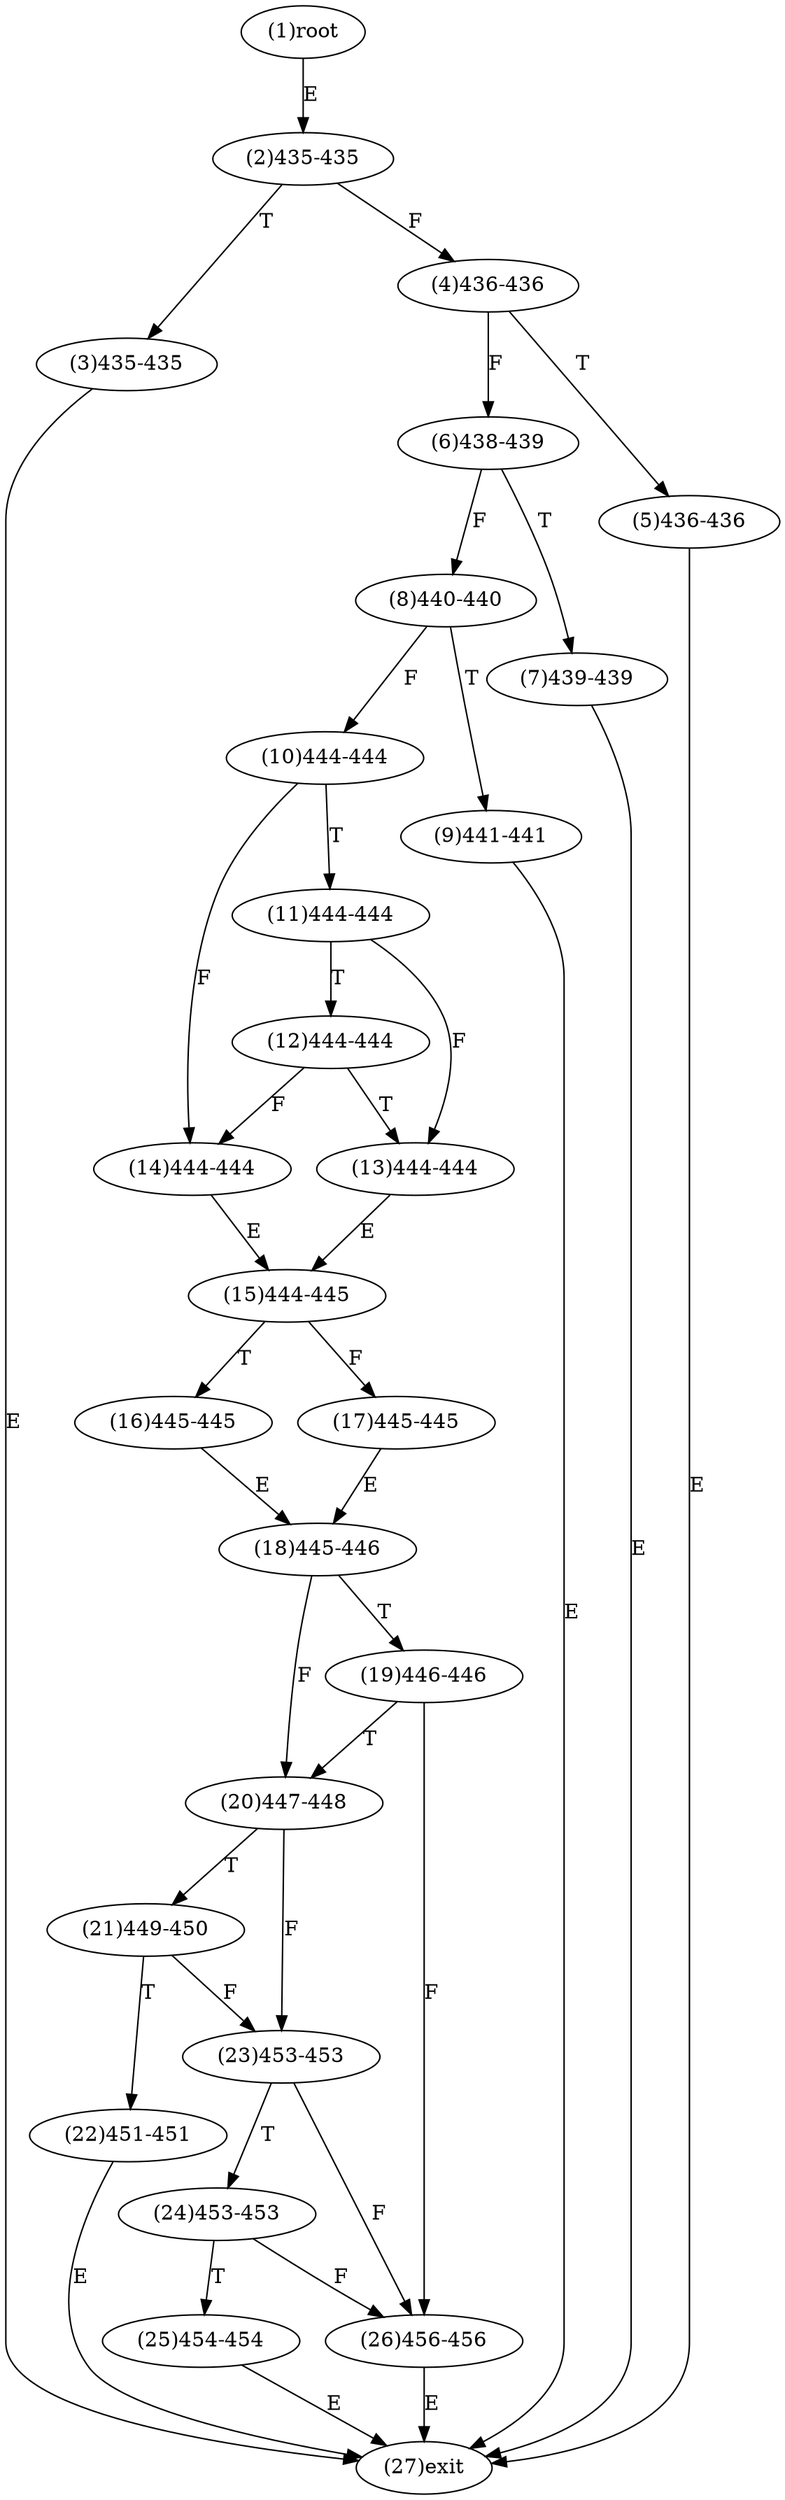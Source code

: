 digraph "" { 
1[ label="(1)root"];
2[ label="(2)435-435"];
3[ label="(3)435-435"];
4[ label="(4)436-436"];
5[ label="(5)436-436"];
6[ label="(6)438-439"];
7[ label="(7)439-439"];
8[ label="(8)440-440"];
9[ label="(9)441-441"];
10[ label="(10)444-444"];
11[ label="(11)444-444"];
12[ label="(12)444-444"];
13[ label="(13)444-444"];
14[ label="(14)444-444"];
15[ label="(15)444-445"];
17[ label="(17)445-445"];
16[ label="(16)445-445"];
19[ label="(19)446-446"];
18[ label="(18)445-446"];
21[ label="(21)449-450"];
20[ label="(20)447-448"];
23[ label="(23)453-453"];
22[ label="(22)451-451"];
25[ label="(25)454-454"];
24[ label="(24)453-453"];
27[ label="(27)exit"];
26[ label="(26)456-456"];
1->2[ label="E"];
2->4[ label="F"];
2->3[ label="T"];
3->27[ label="E"];
4->6[ label="F"];
4->5[ label="T"];
5->27[ label="E"];
6->8[ label="F"];
6->7[ label="T"];
7->27[ label="E"];
8->10[ label="F"];
8->9[ label="T"];
9->27[ label="E"];
10->14[ label="F"];
10->11[ label="T"];
11->13[ label="F"];
11->12[ label="T"];
12->14[ label="F"];
12->13[ label="T"];
13->15[ label="E"];
14->15[ label="E"];
15->17[ label="F"];
15->16[ label="T"];
16->18[ label="E"];
17->18[ label="E"];
18->20[ label="F"];
18->19[ label="T"];
19->26[ label="F"];
19->20[ label="T"];
20->23[ label="F"];
20->21[ label="T"];
21->23[ label="F"];
21->22[ label="T"];
22->27[ label="E"];
23->26[ label="F"];
23->24[ label="T"];
24->26[ label="F"];
24->25[ label="T"];
25->27[ label="E"];
26->27[ label="E"];
}